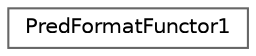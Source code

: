 digraph "Graphical Class Hierarchy"
{
 // LATEX_PDF_SIZE
  bgcolor="transparent";
  edge [fontname=Helvetica,fontsize=10,labelfontname=Helvetica,labelfontsize=10];
  node [fontname=Helvetica,fontsize=10,shape=box,height=0.2,width=0.4];
  rankdir="LR";
  Node0 [id="Node000000",label="PredFormatFunctor1",height=0.2,width=0.4,color="grey40", fillcolor="white", style="filled",URL="$structPredFormatFunctor1.html",tooltip=" "];
}
